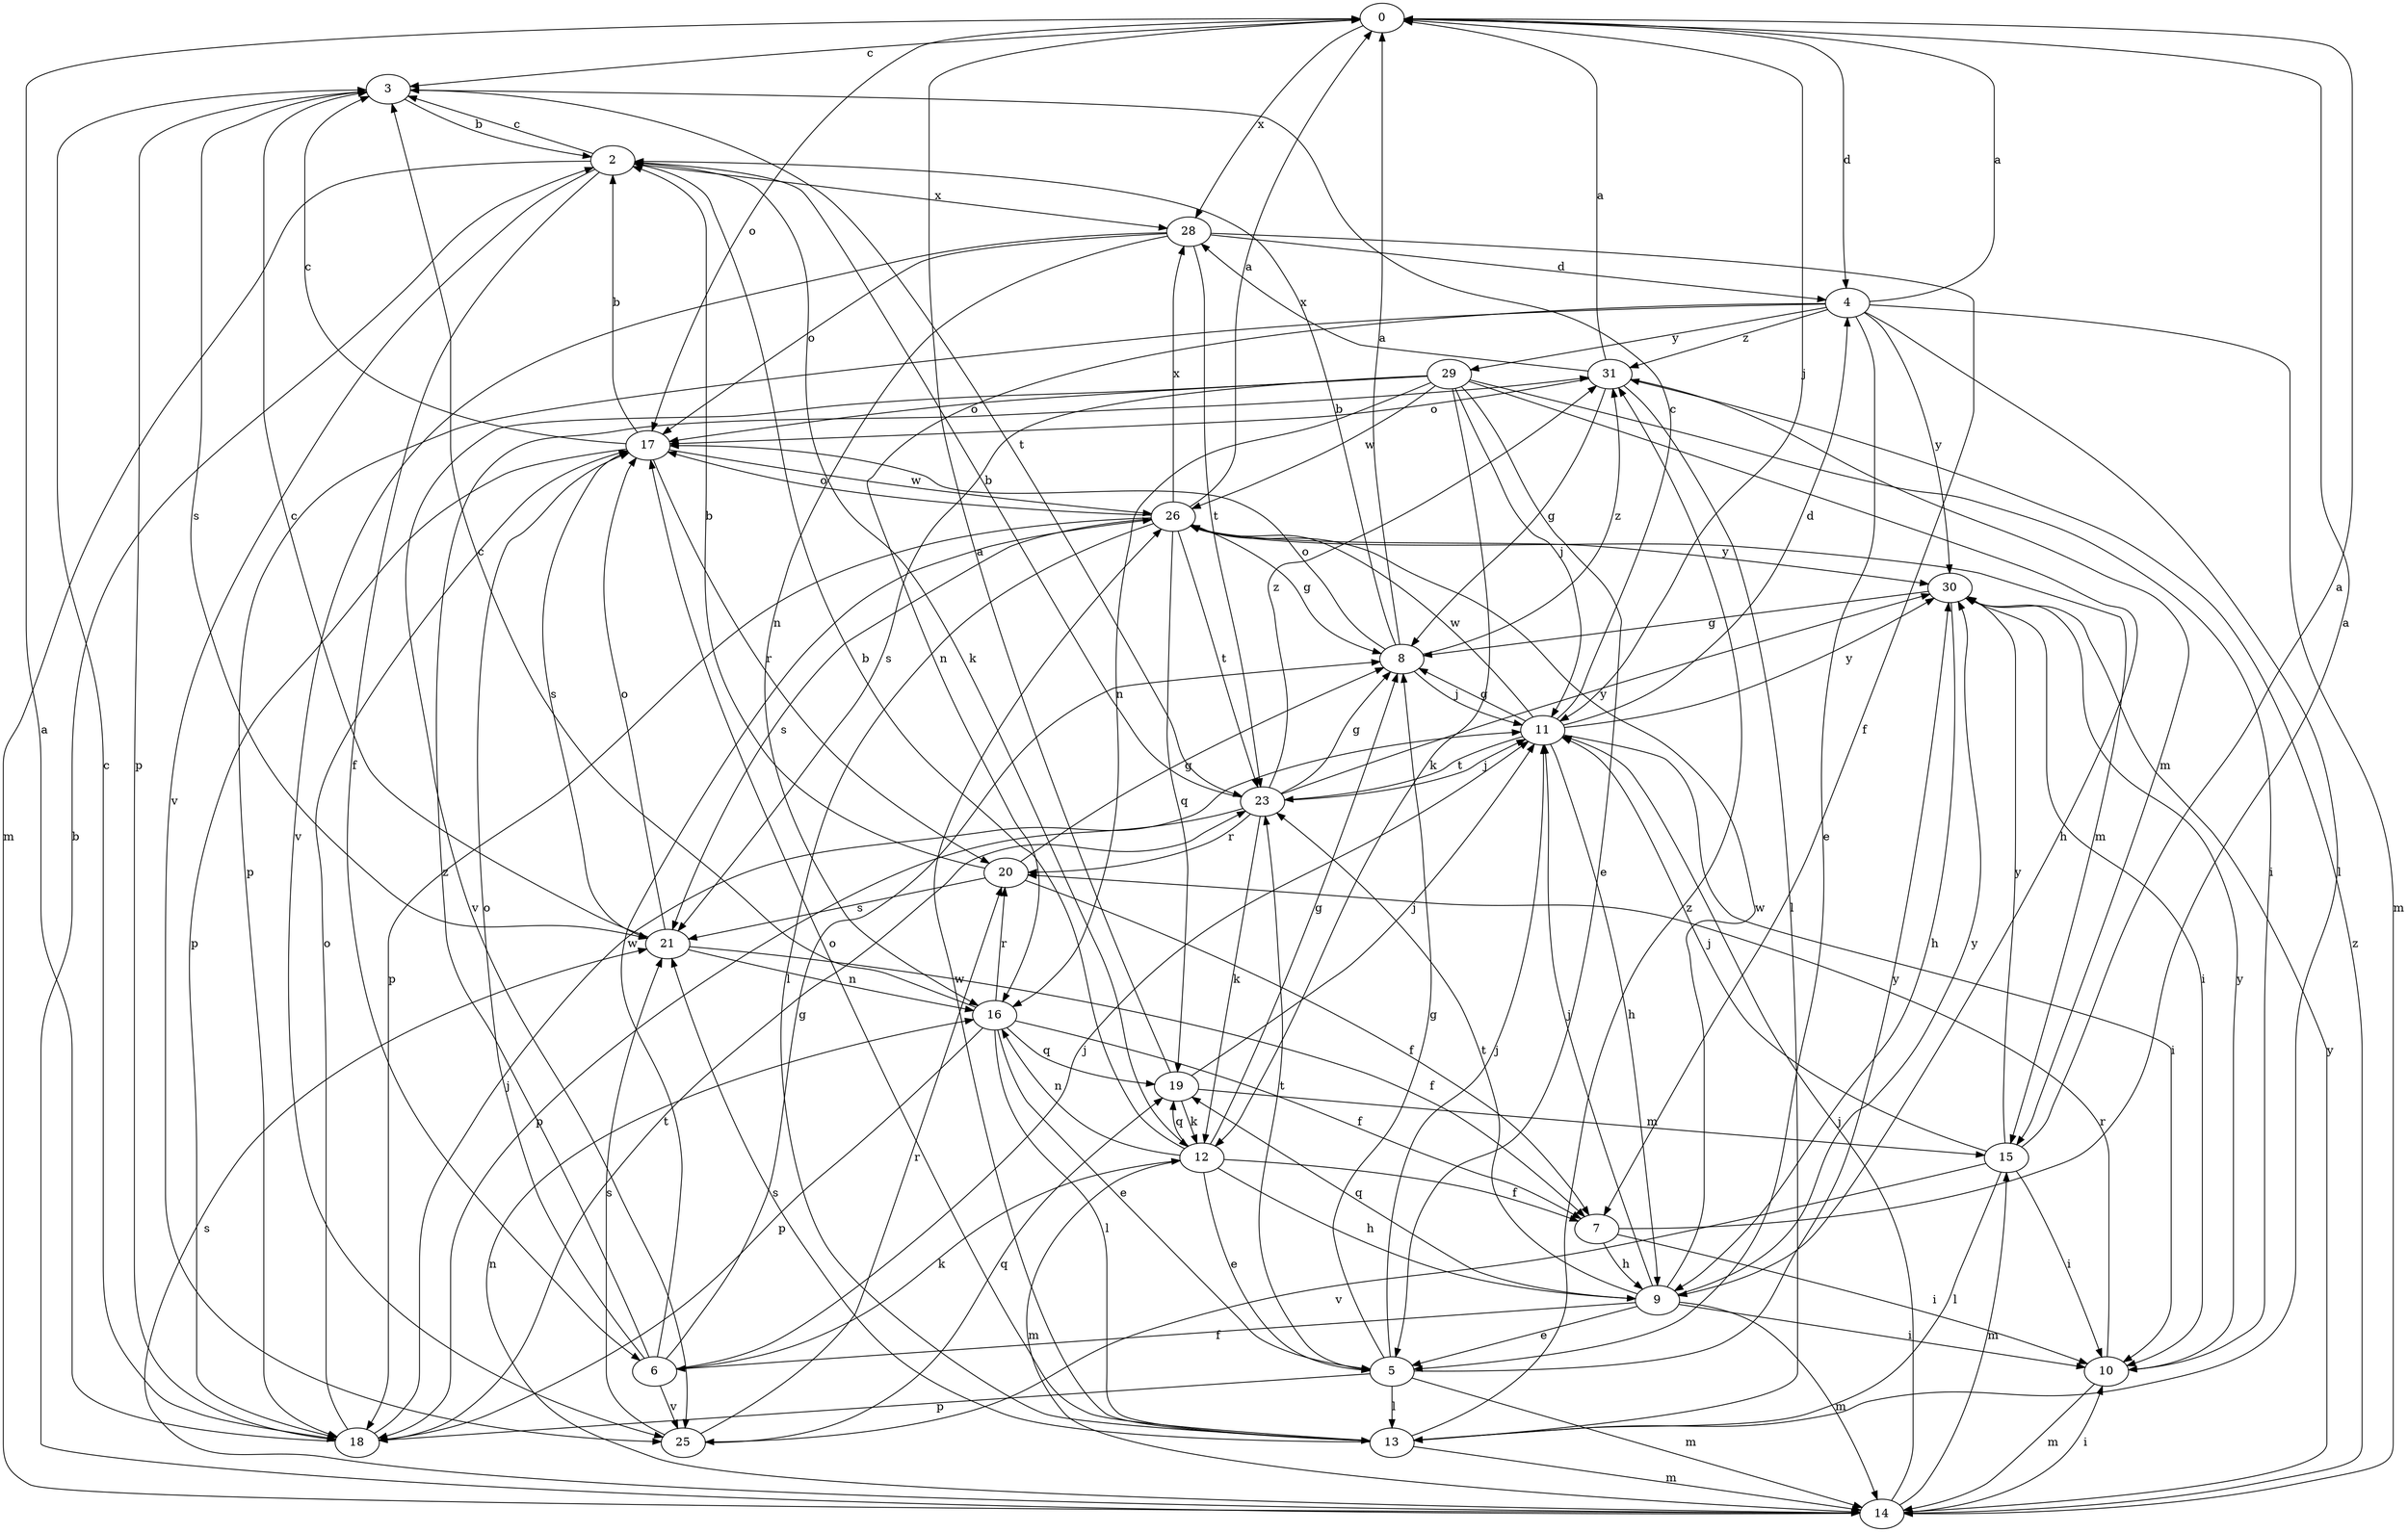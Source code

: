 strict digraph  {
0;
2;
3;
4;
5;
6;
7;
8;
9;
10;
11;
12;
13;
14;
15;
16;
17;
18;
19;
20;
21;
23;
25;
26;
28;
29;
30;
31;
0 -> 3  [label=c];
0 -> 4  [label=d];
0 -> 11  [label=j];
0 -> 17  [label=o];
0 -> 28  [label=x];
2 -> 3  [label=c];
2 -> 6  [label=f];
2 -> 12  [label=k];
2 -> 14  [label=m];
2 -> 25  [label=v];
2 -> 28  [label=x];
3 -> 2  [label=b];
3 -> 18  [label=p];
3 -> 21  [label=s];
3 -> 23  [label=t];
4 -> 0  [label=a];
4 -> 5  [label=e];
4 -> 13  [label=l];
4 -> 14  [label=m];
4 -> 16  [label=n];
4 -> 18  [label=p];
4 -> 29  [label=y];
4 -> 30  [label=y];
4 -> 31  [label=z];
5 -> 8  [label=g];
5 -> 11  [label=j];
5 -> 13  [label=l];
5 -> 14  [label=m];
5 -> 18  [label=p];
5 -> 23  [label=t];
5 -> 30  [label=y];
6 -> 8  [label=g];
6 -> 11  [label=j];
6 -> 12  [label=k];
6 -> 17  [label=o];
6 -> 25  [label=v];
6 -> 26  [label=w];
6 -> 31  [label=z];
7 -> 0  [label=a];
7 -> 9  [label=h];
7 -> 10  [label=i];
8 -> 0  [label=a];
8 -> 2  [label=b];
8 -> 11  [label=j];
8 -> 17  [label=o];
8 -> 31  [label=z];
9 -> 5  [label=e];
9 -> 6  [label=f];
9 -> 10  [label=i];
9 -> 11  [label=j];
9 -> 14  [label=m];
9 -> 19  [label=q];
9 -> 23  [label=t];
9 -> 26  [label=w];
9 -> 30  [label=y];
10 -> 14  [label=m];
10 -> 20  [label=r];
10 -> 30  [label=y];
11 -> 3  [label=c];
11 -> 4  [label=d];
11 -> 8  [label=g];
11 -> 9  [label=h];
11 -> 10  [label=i];
11 -> 23  [label=t];
11 -> 26  [label=w];
11 -> 30  [label=y];
12 -> 2  [label=b];
12 -> 5  [label=e];
12 -> 7  [label=f];
12 -> 8  [label=g];
12 -> 9  [label=h];
12 -> 14  [label=m];
12 -> 16  [label=n];
12 -> 19  [label=q];
13 -> 14  [label=m];
13 -> 17  [label=o];
13 -> 21  [label=s];
13 -> 26  [label=w];
13 -> 31  [label=z];
14 -> 2  [label=b];
14 -> 10  [label=i];
14 -> 11  [label=j];
14 -> 15  [label=m];
14 -> 16  [label=n];
14 -> 21  [label=s];
14 -> 30  [label=y];
14 -> 31  [label=z];
15 -> 0  [label=a];
15 -> 10  [label=i];
15 -> 11  [label=j];
15 -> 13  [label=l];
15 -> 25  [label=v];
15 -> 30  [label=y];
16 -> 3  [label=c];
16 -> 5  [label=e];
16 -> 7  [label=f];
16 -> 13  [label=l];
16 -> 18  [label=p];
16 -> 19  [label=q];
16 -> 20  [label=r];
17 -> 2  [label=b];
17 -> 3  [label=c];
17 -> 18  [label=p];
17 -> 20  [label=r];
17 -> 21  [label=s];
17 -> 26  [label=w];
18 -> 0  [label=a];
18 -> 3  [label=c];
18 -> 11  [label=j];
18 -> 17  [label=o];
18 -> 23  [label=t];
19 -> 0  [label=a];
19 -> 11  [label=j];
19 -> 12  [label=k];
19 -> 15  [label=m];
20 -> 2  [label=b];
20 -> 7  [label=f];
20 -> 8  [label=g];
20 -> 21  [label=s];
21 -> 3  [label=c];
21 -> 7  [label=f];
21 -> 16  [label=n];
21 -> 17  [label=o];
23 -> 2  [label=b];
23 -> 8  [label=g];
23 -> 11  [label=j];
23 -> 12  [label=k];
23 -> 18  [label=p];
23 -> 20  [label=r];
23 -> 30  [label=y];
23 -> 31  [label=z];
25 -> 19  [label=q];
25 -> 20  [label=r];
25 -> 21  [label=s];
26 -> 0  [label=a];
26 -> 8  [label=g];
26 -> 13  [label=l];
26 -> 15  [label=m];
26 -> 17  [label=o];
26 -> 18  [label=p];
26 -> 19  [label=q];
26 -> 21  [label=s];
26 -> 23  [label=t];
26 -> 28  [label=x];
26 -> 30  [label=y];
28 -> 4  [label=d];
28 -> 7  [label=f];
28 -> 16  [label=n];
28 -> 17  [label=o];
28 -> 23  [label=t];
28 -> 25  [label=v];
29 -> 5  [label=e];
29 -> 9  [label=h];
29 -> 10  [label=i];
29 -> 11  [label=j];
29 -> 12  [label=k];
29 -> 16  [label=n];
29 -> 17  [label=o];
29 -> 21  [label=s];
29 -> 25  [label=v];
29 -> 26  [label=w];
30 -> 8  [label=g];
30 -> 9  [label=h];
30 -> 10  [label=i];
31 -> 0  [label=a];
31 -> 8  [label=g];
31 -> 13  [label=l];
31 -> 15  [label=m];
31 -> 17  [label=o];
31 -> 28  [label=x];
}
